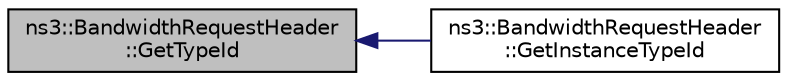 digraph "ns3::BandwidthRequestHeader::GetTypeId"
{
  edge [fontname="Helvetica",fontsize="10",labelfontname="Helvetica",labelfontsize="10"];
  node [fontname="Helvetica",fontsize="10",shape=record];
  rankdir="LR";
  Node1 [label="ns3::BandwidthRequestHeader\l::GetTypeId",height=0.2,width=0.4,color="black", fillcolor="grey75", style="filled", fontcolor="black"];
  Node1 -> Node2 [dir="back",color="midnightblue",fontsize="10",style="solid"];
  Node2 [label="ns3::BandwidthRequestHeader\l::GetInstanceTypeId",height=0.2,width=0.4,color="black", fillcolor="white", style="filled",URL="$d1/d06/classns3_1_1BandwidthRequestHeader.html#a95f73631b603238b5b4f37763363bd83"];
}
